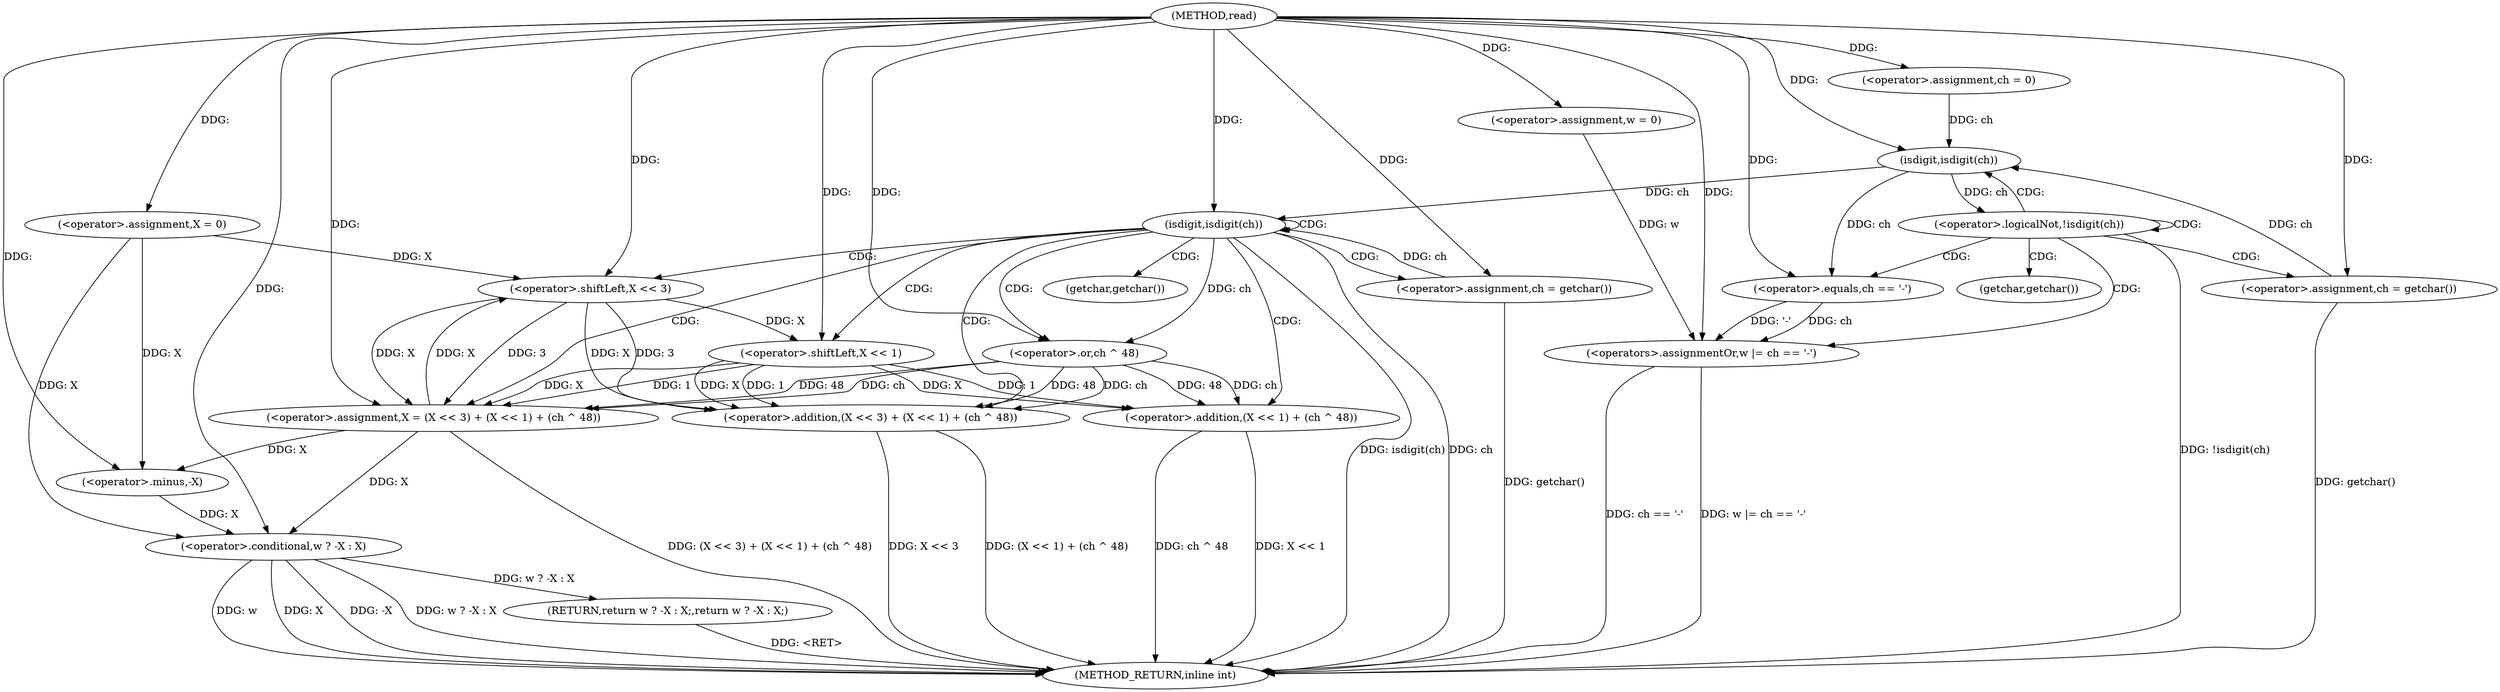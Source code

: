 digraph "read" {  
"1000101" [label = "(METHOD,read)" ]
"1000154" [label = "(METHOD_RETURN,inline int)" ]
"1000104" [label = "(<operator>.assignment,X = 0)" ]
"1000108" [label = "(<operator>.assignment,w = 0)" ]
"1000112" [label = "(<operator>.assignment,ch = 0)" ]
"1000148" [label = "(RETURN,return w ? -X : X;,return w ? -X : X;)" ]
"1000116" [label = "(<operator>.logicalNot,!isdigit(ch))" ]
"1000129" [label = "(isdigit,isdigit(ch))" ]
"1000149" [label = "(<operator>.conditional,w ? -X : X)" ]
"1000120" [label = "(<operators>.assignmentOr,w |= ch == '-')" ]
"1000125" [label = "(<operator>.assignment,ch = getchar())" ]
"1000132" [label = "(<operator>.assignment,X = (X << 3) + (X << 1) + (ch ^ 48))" ]
"1000145" [label = "(<operator>.assignment,ch = getchar())" ]
"1000117" [label = "(isdigit,isdigit(ch))" ]
"1000151" [label = "(<operator>.minus,-X)" ]
"1000122" [label = "(<operator>.equals,ch == '-')" ]
"1000134" [label = "(<operator>.addition,(X << 3) + (X << 1) + (ch ^ 48))" ]
"1000135" [label = "(<operator>.shiftLeft,X << 3)" ]
"1000138" [label = "(<operator>.addition,(X << 1) + (ch ^ 48))" ]
"1000139" [label = "(<operator>.shiftLeft,X << 1)" ]
"1000142" [label = "(<operator>.or,ch ^ 48)" ]
"1000127" [label = "(getchar,getchar())" ]
"1000147" [label = "(getchar,getchar())" ]
  "1000148" -> "1000154"  [ label = "DDG: <RET>"] 
  "1000116" -> "1000154"  [ label = "DDG: !isdigit(ch)"] 
  "1000129" -> "1000154"  [ label = "DDG: ch"] 
  "1000129" -> "1000154"  [ label = "DDG: isdigit(ch)"] 
  "1000149" -> "1000154"  [ label = "DDG: w"] 
  "1000149" -> "1000154"  [ label = "DDG: X"] 
  "1000149" -> "1000154"  [ label = "DDG: -X"] 
  "1000149" -> "1000154"  [ label = "DDG: w ? -X : X"] 
  "1000134" -> "1000154"  [ label = "DDG: X << 3"] 
  "1000138" -> "1000154"  [ label = "DDG: X << 1"] 
  "1000138" -> "1000154"  [ label = "DDG: ch ^ 48"] 
  "1000134" -> "1000154"  [ label = "DDG: (X << 1) + (ch ^ 48)"] 
  "1000132" -> "1000154"  [ label = "DDG: (X << 3) + (X << 1) + (ch ^ 48)"] 
  "1000145" -> "1000154"  [ label = "DDG: getchar()"] 
  "1000120" -> "1000154"  [ label = "DDG: ch == '-'"] 
  "1000120" -> "1000154"  [ label = "DDG: w |= ch == '-'"] 
  "1000125" -> "1000154"  [ label = "DDG: getchar()"] 
  "1000101" -> "1000104"  [ label = "DDG: "] 
  "1000101" -> "1000108"  [ label = "DDG: "] 
  "1000101" -> "1000112"  [ label = "DDG: "] 
  "1000149" -> "1000148"  [ label = "DDG: w ? -X : X"] 
  "1000151" -> "1000149"  [ label = "DDG: X"] 
  "1000104" -> "1000149"  [ label = "DDG: X"] 
  "1000132" -> "1000149"  [ label = "DDG: X"] 
  "1000101" -> "1000149"  [ label = "DDG: "] 
  "1000117" -> "1000116"  [ label = "DDG: ch"] 
  "1000101" -> "1000125"  [ label = "DDG: "] 
  "1000117" -> "1000129"  [ label = "DDG: ch"] 
  "1000145" -> "1000129"  [ label = "DDG: ch"] 
  "1000101" -> "1000129"  [ label = "DDG: "] 
  "1000142" -> "1000132"  [ label = "DDG: ch"] 
  "1000142" -> "1000132"  [ label = "DDG: 48"] 
  "1000139" -> "1000132"  [ label = "DDG: 1"] 
  "1000139" -> "1000132"  [ label = "DDG: X"] 
  "1000135" -> "1000132"  [ label = "DDG: 3"] 
  "1000135" -> "1000132"  [ label = "DDG: X"] 
  "1000101" -> "1000145"  [ label = "DDG: "] 
  "1000112" -> "1000117"  [ label = "DDG: ch"] 
  "1000125" -> "1000117"  [ label = "DDG: ch"] 
  "1000101" -> "1000117"  [ label = "DDG: "] 
  "1000108" -> "1000120"  [ label = "DDG: w"] 
  "1000101" -> "1000120"  [ label = "DDG: "] 
  "1000122" -> "1000120"  [ label = "DDG: ch"] 
  "1000122" -> "1000120"  [ label = "DDG: '-'"] 
  "1000101" -> "1000132"  [ label = "DDG: "] 
  "1000104" -> "1000151"  [ label = "DDG: X"] 
  "1000132" -> "1000151"  [ label = "DDG: X"] 
  "1000101" -> "1000151"  [ label = "DDG: "] 
  "1000117" -> "1000122"  [ label = "DDG: ch"] 
  "1000101" -> "1000122"  [ label = "DDG: "] 
  "1000135" -> "1000134"  [ label = "DDG: 3"] 
  "1000135" -> "1000134"  [ label = "DDG: X"] 
  "1000142" -> "1000134"  [ label = "DDG: ch"] 
  "1000142" -> "1000134"  [ label = "DDG: 48"] 
  "1000139" -> "1000134"  [ label = "DDG: 1"] 
  "1000139" -> "1000134"  [ label = "DDG: X"] 
  "1000104" -> "1000135"  [ label = "DDG: X"] 
  "1000132" -> "1000135"  [ label = "DDG: X"] 
  "1000101" -> "1000135"  [ label = "DDG: "] 
  "1000139" -> "1000138"  [ label = "DDG: 1"] 
  "1000139" -> "1000138"  [ label = "DDG: X"] 
  "1000142" -> "1000138"  [ label = "DDG: ch"] 
  "1000142" -> "1000138"  [ label = "DDG: 48"] 
  "1000135" -> "1000139"  [ label = "DDG: X"] 
  "1000101" -> "1000139"  [ label = "DDG: "] 
  "1000129" -> "1000142"  [ label = "DDG: ch"] 
  "1000101" -> "1000142"  [ label = "DDG: "] 
  "1000116" -> "1000125"  [ label = "CDG: "] 
  "1000116" -> "1000116"  [ label = "CDG: "] 
  "1000116" -> "1000120"  [ label = "CDG: "] 
  "1000116" -> "1000117"  [ label = "CDG: "] 
  "1000116" -> "1000127"  [ label = "CDG: "] 
  "1000116" -> "1000122"  [ label = "CDG: "] 
  "1000129" -> "1000132"  [ label = "CDG: "] 
  "1000129" -> "1000142"  [ label = "CDG: "] 
  "1000129" -> "1000129"  [ label = "CDG: "] 
  "1000129" -> "1000147"  [ label = "CDG: "] 
  "1000129" -> "1000145"  [ label = "CDG: "] 
  "1000129" -> "1000139"  [ label = "CDG: "] 
  "1000129" -> "1000135"  [ label = "CDG: "] 
  "1000129" -> "1000138"  [ label = "CDG: "] 
  "1000129" -> "1000134"  [ label = "CDG: "] 
}
